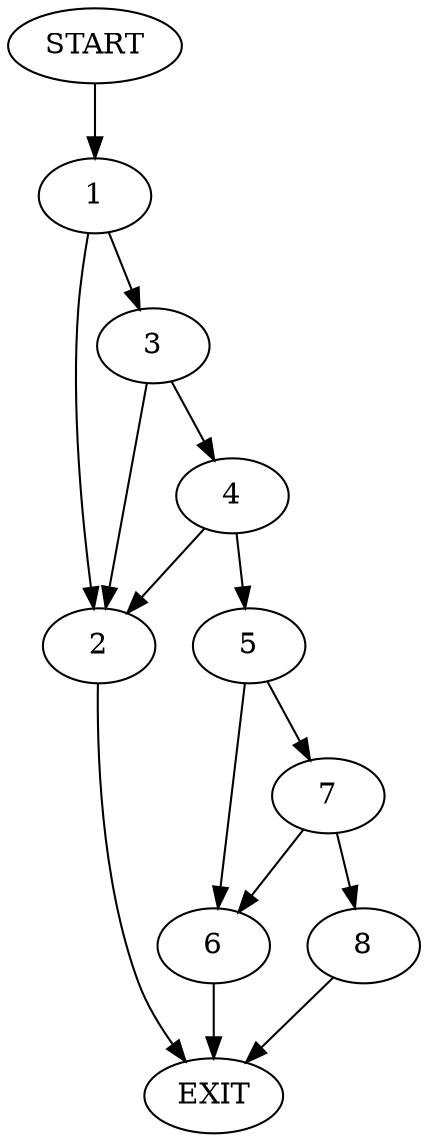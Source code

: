 digraph {
0 [label="START"]
9 [label="EXIT"]
0 -> 1
1 -> 2
1 -> 3
3 -> 2
3 -> 4
2 -> 9
4 -> 2
4 -> 5
5 -> 6
5 -> 7
7 -> 8
7 -> 6
6 -> 9
8 -> 9
}
